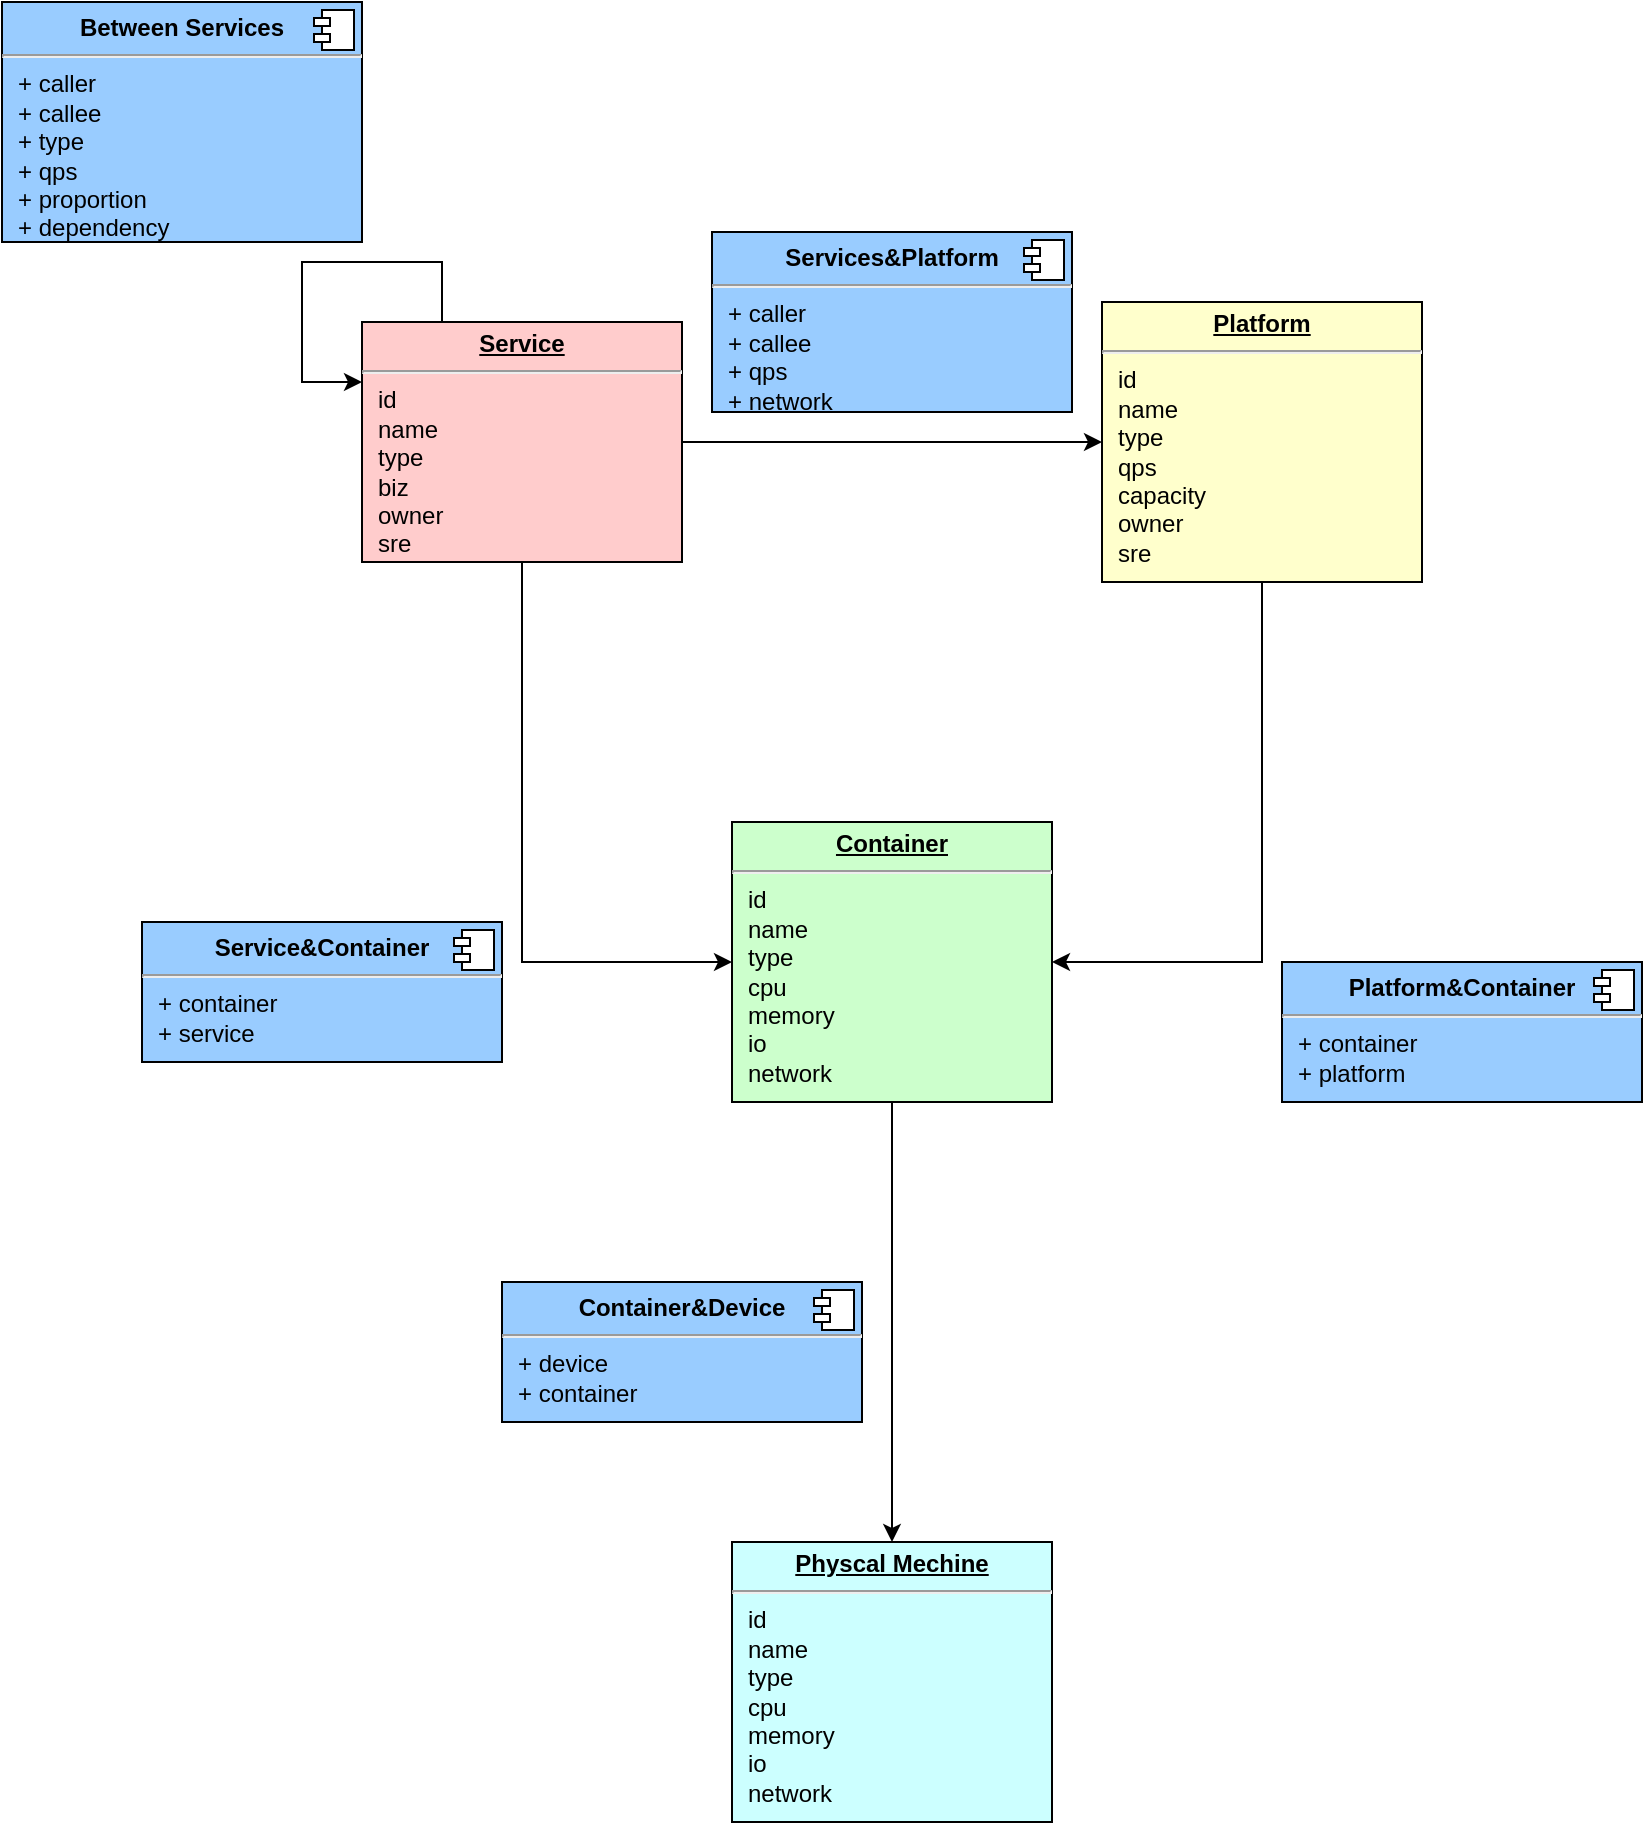 <mxfile version="10.6.3" type="github"><diagram id="HagEdvDv9o0nsiX48Em3" name="Page-1"><mxGraphModel dx="1985" dy="742" grid="1" gridSize="10" guides="1" tooltips="1" connect="1" arrows="1" fold="1" page="1" pageScale="1" pageWidth="827" pageHeight="1169" math="0" shadow="0"><root><mxCell id="0"/><mxCell id="1" parent="0"/><mxCell id="BKTRrzTu1_jNXCXqqdWc-9" style="edgeStyle=orthogonalEdgeStyle;rounded=0;orthogonalLoop=1;jettySize=auto;html=1;exitX=1;exitY=0.5;exitDx=0;exitDy=0;entryX=0;entryY=0.5;entryDx=0;entryDy=0;" edge="1" parent="1" source="BKTRrzTu1_jNXCXqqdWc-1" target="BKTRrzTu1_jNXCXqqdWc-6"><mxGeometry relative="1" as="geometry"/></mxCell><mxCell id="BKTRrzTu1_jNXCXqqdWc-10" style="edgeStyle=orthogonalEdgeStyle;rounded=0;orthogonalLoop=1;jettySize=auto;html=1;exitX=0.5;exitY=1;exitDx=0;exitDy=0;entryX=0;entryY=0.5;entryDx=0;entryDy=0;" edge="1" parent="1" source="BKTRrzTu1_jNXCXqqdWc-1" target="BKTRrzTu1_jNXCXqqdWc-7"><mxGeometry relative="1" as="geometry"/></mxCell><mxCell id="BKTRrzTu1_jNXCXqqdWc-1" value="&lt;p style=&quot;margin: 0px ; margin-top: 4px ; text-align: center ; text-decoration: underline&quot;&gt;&lt;b&gt;Service&lt;/b&gt;&lt;/p&gt;&lt;hr&gt;&lt;p style=&quot;margin: 0px ; margin-left: 8px&quot;&gt;id&lt;/p&gt;&lt;p style=&quot;margin: 0px ; margin-left: 8px&quot;&gt;name&lt;/p&gt;&lt;p style=&quot;margin: 0px ; margin-left: 8px&quot;&gt;type&lt;/p&gt;&lt;p style=&quot;margin: 0px ; margin-left: 8px&quot;&gt;biz&lt;/p&gt;&lt;p style=&quot;margin: 0px ; margin-left: 8px&quot;&gt;owner&lt;/p&gt;&lt;p style=&quot;margin: 0px ; margin-left: 8px&quot;&gt;sre&lt;/p&gt;" style="verticalAlign=top;align=left;overflow=fill;fontSize=12;fontFamily=Helvetica;html=1;fillColor=#FFCCCC;" vertex="1" parent="1"><mxGeometry x="160" y="240" width="160" height="120" as="geometry"/></mxCell><mxCell id="BKTRrzTu1_jNXCXqqdWc-11" style="edgeStyle=orthogonalEdgeStyle;rounded=0;orthogonalLoop=1;jettySize=auto;html=1;exitX=0.5;exitY=1;exitDx=0;exitDy=0;entryX=1;entryY=0.5;entryDx=0;entryDy=0;" edge="1" parent="1" source="BKTRrzTu1_jNXCXqqdWc-6" target="BKTRrzTu1_jNXCXqqdWc-7"><mxGeometry relative="1" as="geometry"/></mxCell><mxCell id="BKTRrzTu1_jNXCXqqdWc-6" value="&lt;p style=&quot;margin: 0px ; margin-top: 4px ; text-align: center ; text-decoration: underline&quot;&gt;&lt;b&gt;Platform&lt;/b&gt;&lt;/p&gt;&lt;hr&gt;&lt;p style=&quot;margin: 0px ; margin-left: 8px&quot;&gt;id&lt;/p&gt;&lt;p style=&quot;margin: 0px ; margin-left: 8px&quot;&gt;name&lt;/p&gt;&lt;p style=&quot;margin: 0px ; margin-left: 8px&quot;&gt;type&lt;/p&gt;&lt;p style=&quot;margin: 0px ; margin-left: 8px&quot;&gt;qps&lt;/p&gt;&lt;p style=&quot;margin: 0px ; margin-left: 8px&quot;&gt;&lt;span&gt;capacity&lt;/span&gt;&lt;br&gt;&lt;/p&gt;&lt;p style=&quot;margin: 0px ; margin-left: 8px&quot;&gt;owner&lt;/p&gt;&lt;p style=&quot;margin: 0px ; margin-left: 8px&quot;&gt;sre&lt;/p&gt;" style="verticalAlign=top;align=left;overflow=fill;fontSize=12;fontFamily=Helvetica;html=1;fillColor=#FFFFCC;" vertex="1" parent="1"><mxGeometry x="530" y="230" width="160" height="140" as="geometry"/></mxCell><mxCell id="BKTRrzTu1_jNXCXqqdWc-12" style="edgeStyle=orthogonalEdgeStyle;rounded=0;orthogonalLoop=1;jettySize=auto;html=1;exitX=0.5;exitY=1;exitDx=0;exitDy=0;entryX=0.5;entryY=0;entryDx=0;entryDy=0;" edge="1" parent="1" source="BKTRrzTu1_jNXCXqqdWc-7" target="BKTRrzTu1_jNXCXqqdWc-8"><mxGeometry relative="1" as="geometry"/></mxCell><mxCell id="BKTRrzTu1_jNXCXqqdWc-7" value="&lt;p style=&quot;margin: 0px ; margin-top: 4px ; text-align: center ; text-decoration: underline&quot;&gt;&lt;b&gt;Container&lt;/b&gt;&lt;/p&gt;&lt;hr&gt;&lt;p style=&quot;margin: 0px ; margin-left: 8px&quot;&gt;id&lt;/p&gt;&lt;p style=&quot;margin: 0px ; margin-left: 8px&quot;&gt;name&lt;/p&gt;&lt;p style=&quot;margin: 0px ; margin-left: 8px&quot;&gt;type&lt;/p&gt;&lt;p style=&quot;margin: 0px ; margin-left: 8px&quot;&gt;cpu&lt;/p&gt;&lt;p style=&quot;margin: 0px ; margin-left: 8px&quot;&gt;memory&lt;/p&gt;&lt;p style=&quot;margin: 0px ; margin-left: 8px&quot;&gt;io&lt;/p&gt;&lt;p style=&quot;margin: 0px ; margin-left: 8px&quot;&gt;network&lt;/p&gt;" style="verticalAlign=top;align=left;overflow=fill;fontSize=12;fontFamily=Helvetica;html=1;fillColor=#CCFFCC;" vertex="1" parent="1"><mxGeometry x="345" y="490" width="160" height="140" as="geometry"/></mxCell><mxCell id="BKTRrzTu1_jNXCXqqdWc-8" value="&lt;p style=&quot;margin: 0px ; margin-top: 4px ; text-align: center ; text-decoration: underline&quot;&gt;&lt;b&gt;Physcal Mechine&lt;/b&gt;&lt;/p&gt;&lt;hr&gt;&lt;p style=&quot;margin: 0px ; margin-left: 8px&quot;&gt;id&lt;/p&gt;&lt;p style=&quot;margin: 0px ; margin-left: 8px&quot;&gt;name&lt;/p&gt;&lt;p style=&quot;margin: 0px ; margin-left: 8px&quot;&gt;type&lt;/p&gt;&lt;p style=&quot;margin: 0px ; margin-left: 8px&quot;&gt;cpu&lt;/p&gt;&lt;p style=&quot;margin: 0px ; margin-left: 8px&quot;&gt;memory&lt;/p&gt;&lt;p style=&quot;margin: 0px ; margin-left: 8px&quot;&gt;io&lt;/p&gt;&lt;p style=&quot;margin: 0px ; margin-left: 8px&quot;&gt;network&lt;/p&gt;" style="verticalAlign=top;align=left;overflow=fill;fontSize=12;fontFamily=Helvetica;html=1;fillColor=#CCFFFF;" vertex="1" parent="1"><mxGeometry x="345" y="850" width="160" height="140" as="geometry"/></mxCell><mxCell id="BKTRrzTu1_jNXCXqqdWc-13" style="edgeStyle=orthogonalEdgeStyle;rounded=0;orthogonalLoop=1;jettySize=auto;html=1;exitX=0.25;exitY=0;exitDx=0;exitDy=0;entryX=0;entryY=0.25;entryDx=0;entryDy=0;" edge="1" parent="1" source="BKTRrzTu1_jNXCXqqdWc-1" target="BKTRrzTu1_jNXCXqqdWc-1"><mxGeometry relative="1" as="geometry"><Array as="points"><mxPoint x="200" y="210"/><mxPoint x="130" y="210"/><mxPoint x="130" y="270"/></Array></mxGeometry></mxCell><mxCell id="BKTRrzTu1_jNXCXqqdWc-19" value="&lt;p style=&quot;margin: 0px ; margin-top: 6px ; text-align: center&quot;&gt;&lt;b&gt;Between Services&lt;/b&gt;&lt;/p&gt;&lt;hr&gt;&lt;p style=&quot;margin: 0px ; margin-left: 8px&quot;&gt;+ caller&lt;br&gt;+ callee&lt;/p&gt;&lt;p style=&quot;margin: 0px ; margin-left: 8px&quot;&gt;+ type&lt;/p&gt;&lt;p style=&quot;margin: 0px ; margin-left: 8px&quot;&gt;+ qps&lt;/p&gt;&lt;p style=&quot;margin: 0px ; margin-left: 8px&quot;&gt;+&amp;nbsp;&lt;span&gt;proportion&lt;/span&gt;&lt;/p&gt;&lt;p style=&quot;margin: 0px ; margin-left: 8px&quot;&gt;&lt;span&gt;+ dependency&lt;/span&gt;&lt;/p&gt;" style="align=left;overflow=fill;html=1;fillColor=#99CCFF;" vertex="1" parent="1"><mxGeometry x="-20" y="80" width="180" height="120" as="geometry"/></mxCell><mxCell id="BKTRrzTu1_jNXCXqqdWc-20" value="" style="shape=component;jettyWidth=8;jettyHeight=4;" vertex="1" parent="BKTRrzTu1_jNXCXqqdWc-19"><mxGeometry x="1" width="20" height="20" relative="1" as="geometry"><mxPoint x="-24" y="4" as="offset"/></mxGeometry></mxCell><mxCell id="BKTRrzTu1_jNXCXqqdWc-21" value="&lt;p style=&quot;margin: 0px ; margin-top: 6px ; text-align: center&quot;&gt;&lt;b&gt;Services&amp;amp;Platform&lt;/b&gt;&lt;/p&gt;&lt;hr&gt;&lt;p style=&quot;margin: 0px ; margin-left: 8px&quot;&gt;+ caller&lt;br&gt;+ callee&lt;/p&gt;&lt;p style=&quot;margin: 0px ; margin-left: 8px&quot;&gt;+ qps&lt;/p&gt;&lt;p style=&quot;margin: 0px ; margin-left: 8px&quot;&gt;&lt;span&gt;+ network&lt;/span&gt;&lt;br&gt;&lt;/p&gt;" style="align=left;overflow=fill;html=1;fillColor=#99CCFF;" vertex="1" parent="1"><mxGeometry x="335" y="195" width="180" height="90" as="geometry"/></mxCell><mxCell id="BKTRrzTu1_jNXCXqqdWc-22" value="" style="shape=component;jettyWidth=8;jettyHeight=4;" vertex="1" parent="BKTRrzTu1_jNXCXqqdWc-21"><mxGeometry x="1" width="20" height="20" relative="1" as="geometry"><mxPoint x="-24" y="4" as="offset"/></mxGeometry></mxCell><mxCell id="BKTRrzTu1_jNXCXqqdWc-24" value="&lt;p style=&quot;margin: 0px ; margin-top: 6px ; text-align: center&quot;&gt;&lt;b&gt;Platform&amp;amp;Container&lt;/b&gt;&lt;/p&gt;&lt;hr&gt;&lt;p style=&quot;margin: 0px ; margin-left: 8px&quot;&gt;+ container&lt;br&gt;+ platform&lt;/p&gt;" style="align=left;overflow=fill;html=1;fillColor=#99CCFF;" vertex="1" parent="1"><mxGeometry x="620" y="560" width="180" height="70" as="geometry"/></mxCell><mxCell id="BKTRrzTu1_jNXCXqqdWc-25" value="" style="shape=component;jettyWidth=8;jettyHeight=4;" vertex="1" parent="BKTRrzTu1_jNXCXqqdWc-24"><mxGeometry x="1" width="20" height="20" relative="1" as="geometry"><mxPoint x="-24" y="4" as="offset"/></mxGeometry></mxCell><mxCell id="BKTRrzTu1_jNXCXqqdWc-26" value="&lt;p style=&quot;margin: 0px ; margin-top: 6px ; text-align: center&quot;&gt;&lt;b&gt;Service&amp;amp;Container&lt;/b&gt;&lt;/p&gt;&lt;hr&gt;&lt;p style=&quot;margin: 0px ; margin-left: 8px&quot;&gt;+ container&lt;br&gt;+ service&lt;/p&gt;" style="align=left;overflow=fill;html=1;fillColor=#99CCFF;" vertex="1" parent="1"><mxGeometry x="50" y="540" width="180" height="70" as="geometry"/></mxCell><mxCell id="BKTRrzTu1_jNXCXqqdWc-27" value="" style="shape=component;jettyWidth=8;jettyHeight=4;" vertex="1" parent="BKTRrzTu1_jNXCXqqdWc-26"><mxGeometry x="1" width="20" height="20" relative="1" as="geometry"><mxPoint x="-24" y="4" as="offset"/></mxGeometry></mxCell><mxCell id="BKTRrzTu1_jNXCXqqdWc-28" value="&lt;p style=&quot;margin: 0px ; margin-top: 6px ; text-align: center&quot;&gt;&lt;b&gt;Container&amp;amp;Device&lt;/b&gt;&lt;/p&gt;&lt;hr&gt;&lt;p style=&quot;margin: 0px ; margin-left: 8px&quot;&gt;+ device&lt;/p&gt;&lt;p style=&quot;margin: 0px ; margin-left: 8px&quot;&gt;+ container&lt;br&gt;&lt;br&gt;&lt;/p&gt;" style="align=left;overflow=fill;html=1;fillColor=#99CCFF;" vertex="1" parent="1"><mxGeometry x="230" y="720" width="180" height="70" as="geometry"/></mxCell><mxCell id="BKTRrzTu1_jNXCXqqdWc-29" value="" style="shape=component;jettyWidth=8;jettyHeight=4;" vertex="1" parent="BKTRrzTu1_jNXCXqqdWc-28"><mxGeometry x="1" width="20" height="20" relative="1" as="geometry"><mxPoint x="-24" y="4" as="offset"/></mxGeometry></mxCell></root></mxGraphModel></diagram></mxfile>
